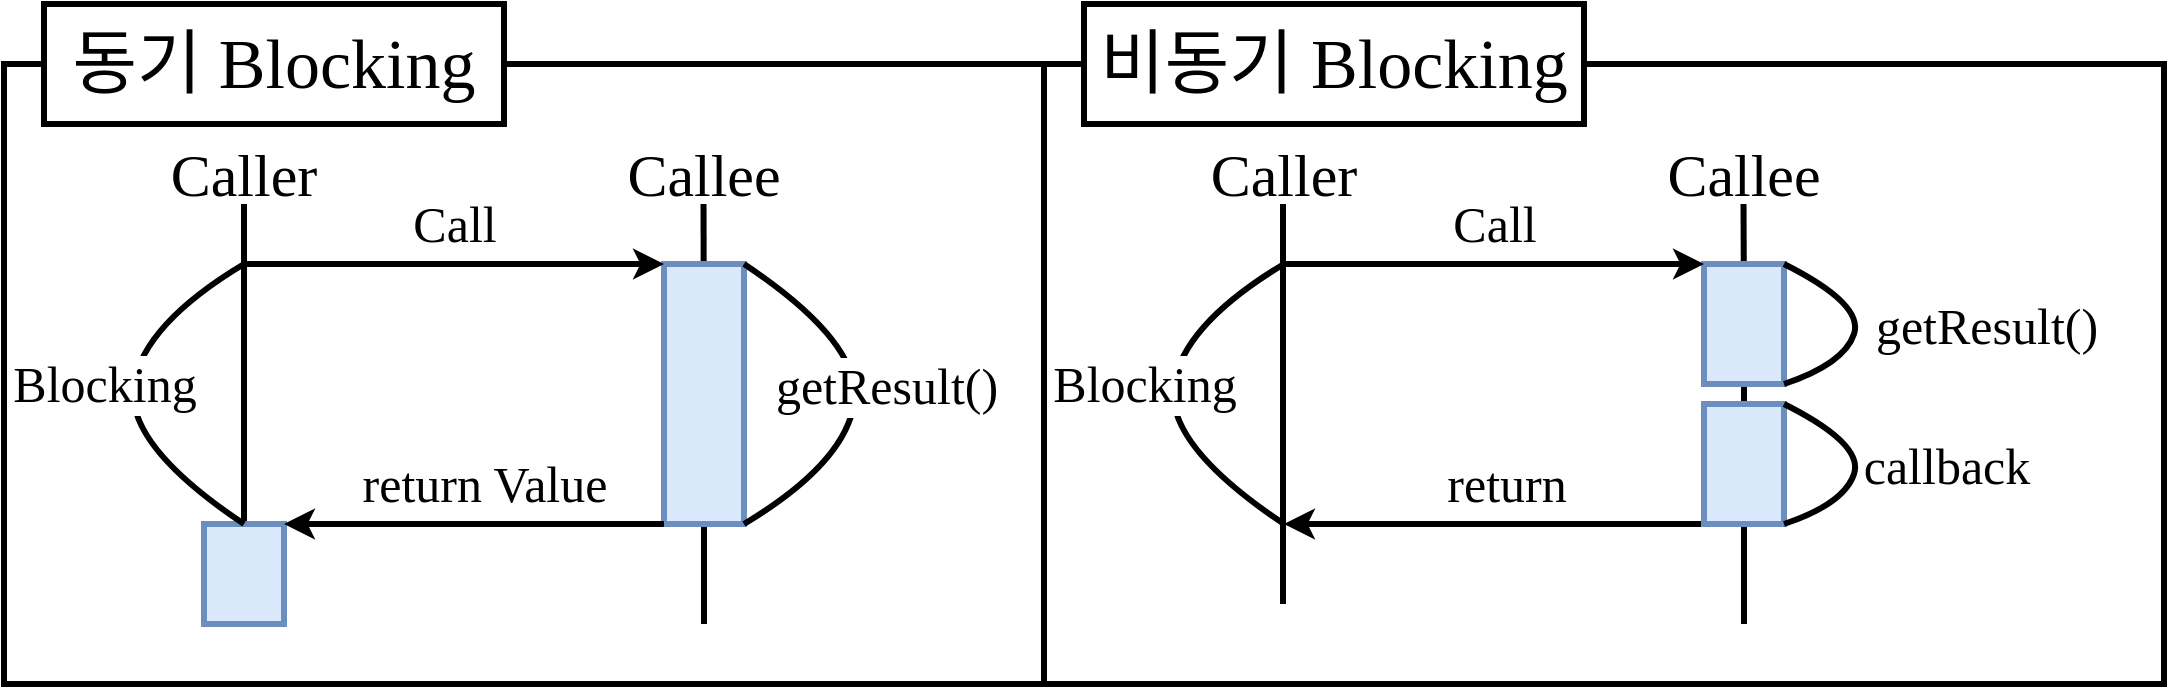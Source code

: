 <mxfile>
    <diagram id="UTf4UOF_rahKW6PNXVne" name="Page-1">
        <mxGraphModel dx="1146" dy="662" grid="1" gridSize="10" guides="1" tooltips="1" connect="1" arrows="1" fold="1" page="1" pageScale="1" pageWidth="827" pageHeight="1169" math="0" shadow="0">
            <root>
                <mxCell id="0"/>
                <mxCell id="1" parent="0"/>
                <mxCell id="22" value="" style="rounded=0;whiteSpace=wrap;html=1;strokeWidth=3;" vertex="1" parent="1">
                    <mxGeometry x="260" y="200" width="520" height="310" as="geometry"/>
                </mxCell>
                <mxCell id="3" value="" style="endArrow=none;html=1;strokeWidth=3;" edge="1" parent="1" source="13">
                    <mxGeometry width="50" height="50" relative="1" as="geometry">
                        <mxPoint x="380" y="480" as="sourcePoint"/>
                        <mxPoint x="380" y="270" as="targetPoint"/>
                    </mxGeometry>
                </mxCell>
                <mxCell id="4" value="Caller" style="text;html=1;align=center;verticalAlign=middle;whiteSpace=wrap;rounded=0;fontFamily=배달의민족 주아;fontSize=30;" vertex="1" parent="1">
                    <mxGeometry x="350" y="240" width="60" height="30" as="geometry"/>
                </mxCell>
                <mxCell id="5" value="Callee" style="text;html=1;align=center;verticalAlign=middle;whiteSpace=wrap;rounded=0;fontFamily=배달의민족 주아;fontSize=30;" vertex="1" parent="1">
                    <mxGeometry x="580" y="240" width="60" height="30" as="geometry"/>
                </mxCell>
                <mxCell id="7" value="" style="endArrow=none;html=1;strokeWidth=3;" edge="1" parent="1" source="8">
                    <mxGeometry width="50" height="50" relative="1" as="geometry">
                        <mxPoint x="610" y="480" as="sourcePoint"/>
                        <mxPoint x="609.76" y="270" as="targetPoint"/>
                    </mxGeometry>
                </mxCell>
                <mxCell id="10" value="" style="endArrow=none;html=1;strokeWidth=3;" edge="1" parent="1" target="8">
                    <mxGeometry width="50" height="50" relative="1" as="geometry">
                        <mxPoint x="610" y="480" as="sourcePoint"/>
                        <mxPoint x="609.76" y="270" as="targetPoint"/>
                    </mxGeometry>
                </mxCell>
                <mxCell id="8" value="" style="rounded=0;whiteSpace=wrap;html=1;strokeWidth=3;fillColor=#dae8fc;strokeColor=#6c8ebf;" vertex="1" parent="1">
                    <mxGeometry x="590" y="300" width="40" height="130" as="geometry"/>
                </mxCell>
                <mxCell id="11" value="" style="endArrow=classic;html=1;entryX=0;entryY=0;entryDx=0;entryDy=0;strokeWidth=3;" edge="1" parent="1" target="8">
                    <mxGeometry width="50" height="50" relative="1" as="geometry">
                        <mxPoint x="380" y="300" as="sourcePoint"/>
                        <mxPoint x="600" y="380" as="targetPoint"/>
                    </mxGeometry>
                </mxCell>
                <mxCell id="12" value="Call" style="text;html=1;align=center;verticalAlign=middle;resizable=0;points=[];autosize=1;strokeColor=none;fillColor=none;fontSize=25;fontFamily=배달의민족 주아;" vertex="1" parent="1">
                    <mxGeometry x="450" y="260" width="70" height="40" as="geometry"/>
                </mxCell>
                <mxCell id="14" value="" style="endArrow=none;html=1;strokeWidth=3;" edge="1" parent="1" target="13">
                    <mxGeometry width="50" height="50" relative="1" as="geometry">
                        <mxPoint x="380" y="480" as="sourcePoint"/>
                        <mxPoint x="380" y="270" as="targetPoint"/>
                    </mxGeometry>
                </mxCell>
                <mxCell id="13" value="" style="rounded=0;whiteSpace=wrap;html=1;strokeWidth=3;fillColor=#dae8fc;strokeColor=#6c8ebf;" vertex="1" parent="1">
                    <mxGeometry x="360" y="430" width="40" height="50" as="geometry"/>
                </mxCell>
                <mxCell id="15" value="" style="endArrow=classic;html=1;exitX=0;exitY=1;exitDx=0;exitDy=0;entryX=1;entryY=0;entryDx=0;entryDy=0;strokeWidth=3;" edge="1" parent="1" source="8" target="13">
                    <mxGeometry width="50" height="50" relative="1" as="geometry">
                        <mxPoint x="550" y="430" as="sourcePoint"/>
                        <mxPoint x="600" y="380" as="targetPoint"/>
                    </mxGeometry>
                </mxCell>
                <mxCell id="20" value="return Value" style="edgeLabel;html=1;align=center;verticalAlign=middle;resizable=0;points=[];fontFamily=배달의민족 주아;fontSize=25;" vertex="1" connectable="0" parent="15">
                    <mxGeometry x="-0.126" y="1" relative="1" as="geometry">
                        <mxPoint x="-7" y="-21" as="offset"/>
                    </mxGeometry>
                </mxCell>
                <mxCell id="16" value="" style="curved=1;endArrow=none;html=1;strokeWidth=3;endFill=0;fontFamily=배달의민족 주아;fontSize=30;" edge="1" parent="1">
                    <mxGeometry width="50" height="50" relative="1" as="geometry">
                        <mxPoint x="380" y="430" as="sourcePoint"/>
                        <mxPoint x="380" y="300" as="targetPoint"/>
                        <Array as="points">
                            <mxPoint x="320" y="390"/>
                            <mxPoint x="330" y="330"/>
                        </Array>
                    </mxGeometry>
                </mxCell>
                <mxCell id="17" value="Blocking" style="edgeLabel;html=1;align=center;verticalAlign=middle;resizable=0;points=[];fontSize=25;fontFamily=배달의민족 주아;" vertex="1" connectable="0" parent="16">
                    <mxGeometry x="0.074" y="-1" relative="1" as="geometry">
                        <mxPoint x="-16" as="offset"/>
                    </mxGeometry>
                </mxCell>
                <mxCell id="18" value="" style="curved=1;endArrow=none;html=1;strokeWidth=3;endFill=0;fontFamily=배달의민족 주아;fontSize=30;entryX=1;entryY=0;entryDx=0;entryDy=0;exitX=1;exitY=1;exitDx=0;exitDy=0;" edge="1" parent="1" source="8" target="8">
                    <mxGeometry width="50" height="50" relative="1" as="geometry">
                        <mxPoint x="740" y="440" as="sourcePoint"/>
                        <mxPoint x="740" y="310" as="targetPoint"/>
                        <Array as="points">
                            <mxPoint x="680" y="400"/>
                            <mxPoint x="690" y="340"/>
                        </Array>
                    </mxGeometry>
                </mxCell>
                <mxCell id="19" value="getResult()" style="edgeLabel;html=1;align=center;verticalAlign=middle;resizable=0;points=[];fontSize=25;fontFamily=배달의민족 주아;" vertex="1" connectable="0" parent="18">
                    <mxGeometry x="0.074" y="-1" relative="1" as="geometry">
                        <mxPoint x="12" y="4" as="offset"/>
                    </mxGeometry>
                </mxCell>
                <mxCell id="21" value="동기 Blocking" style="rounded=0;whiteSpace=wrap;html=1;fontFamily=배달의민족 주아;fontSize=35;strokeWidth=3;" vertex="1" parent="1">
                    <mxGeometry x="280" y="170" width="230" height="60" as="geometry"/>
                </mxCell>
                <mxCell id="23" value="" style="rounded=0;whiteSpace=wrap;html=1;strokeWidth=3;" vertex="1" parent="1">
                    <mxGeometry x="780" y="200" width="560" height="310" as="geometry"/>
                </mxCell>
                <mxCell id="24" value="" style="endArrow=none;html=1;strokeWidth=3;" edge="1" parent="1">
                    <mxGeometry width="50" height="50" relative="1" as="geometry">
                        <mxPoint x="899.5" y="470" as="sourcePoint"/>
                        <mxPoint x="899.5" y="270" as="targetPoint"/>
                    </mxGeometry>
                </mxCell>
                <mxCell id="25" value="Caller" style="text;html=1;align=center;verticalAlign=middle;whiteSpace=wrap;rounded=0;fontFamily=배달의민족 주아;fontSize=30;" vertex="1" parent="1">
                    <mxGeometry x="870" y="240" width="60" height="30" as="geometry"/>
                </mxCell>
                <mxCell id="26" value="Callee" style="text;html=1;align=center;verticalAlign=middle;whiteSpace=wrap;rounded=0;fontFamily=배달의민족 주아;fontSize=30;" vertex="1" parent="1">
                    <mxGeometry x="1100" y="240" width="60" height="30" as="geometry"/>
                </mxCell>
                <mxCell id="27" value="" style="endArrow=none;html=1;strokeWidth=3;" edge="1" parent="1" source="29">
                    <mxGeometry width="50" height="50" relative="1" as="geometry">
                        <mxPoint x="1130" y="480" as="sourcePoint"/>
                        <mxPoint x="1129.76" y="270" as="targetPoint"/>
                    </mxGeometry>
                </mxCell>
                <mxCell id="28" value="" style="endArrow=none;html=1;strokeWidth=3;" edge="1" parent="1" target="29" source="41">
                    <mxGeometry width="50" height="50" relative="1" as="geometry">
                        <mxPoint x="1130" y="480" as="sourcePoint"/>
                        <mxPoint x="1129.76" y="270" as="targetPoint"/>
                    </mxGeometry>
                </mxCell>
                <mxCell id="29" value="" style="rounded=0;whiteSpace=wrap;html=1;strokeWidth=3;fillColor=#dae8fc;strokeColor=#6c8ebf;" vertex="1" parent="1">
                    <mxGeometry x="1110" y="300" width="40" height="60" as="geometry"/>
                </mxCell>
                <mxCell id="30" value="" style="endArrow=classic;html=1;entryX=0;entryY=0;entryDx=0;entryDy=0;strokeWidth=3;" edge="1" parent="1" target="29">
                    <mxGeometry width="50" height="50" relative="1" as="geometry">
                        <mxPoint x="900" y="300" as="sourcePoint"/>
                        <mxPoint x="1120" y="380" as="targetPoint"/>
                    </mxGeometry>
                </mxCell>
                <mxCell id="31" value="Call" style="text;html=1;align=center;verticalAlign=middle;resizable=0;points=[];autosize=1;strokeColor=none;fillColor=none;fontSize=25;fontFamily=배달의민족 주아;" vertex="1" parent="1">
                    <mxGeometry x="970" y="260" width="70" height="40" as="geometry"/>
                </mxCell>
                <mxCell id="32" value="" style="endArrow=none;html=1;strokeWidth=3;" edge="1" parent="1">
                    <mxGeometry width="50" height="50" relative="1" as="geometry">
                        <mxPoint x="900" y="480" as="sourcePoint"/>
                        <mxPoint x="900" y="480" as="targetPoint"/>
                    </mxGeometry>
                </mxCell>
                <mxCell id="34" value="" style="endArrow=classic;html=1;exitX=0;exitY=1;exitDx=0;exitDy=0;strokeWidth=3;" edge="1" parent="1">
                    <mxGeometry width="50" height="50" relative="1" as="geometry">
                        <mxPoint x="1110" y="430" as="sourcePoint"/>
                        <mxPoint x="900" y="430" as="targetPoint"/>
                    </mxGeometry>
                </mxCell>
                <mxCell id="35" value="return" style="edgeLabel;html=1;align=center;verticalAlign=middle;resizable=0;points=[];fontFamily=배달의민족 주아;fontSize=25;" vertex="1" connectable="0" parent="34">
                    <mxGeometry x="-0.126" y="1" relative="1" as="geometry">
                        <mxPoint x="-7" y="-21" as="offset"/>
                    </mxGeometry>
                </mxCell>
                <mxCell id="36" value="" style="curved=1;endArrow=none;html=1;strokeWidth=3;endFill=0;fontFamily=배달의민족 주아;fontSize=30;" edge="1" parent="1">
                    <mxGeometry width="50" height="50" relative="1" as="geometry">
                        <mxPoint x="900" y="430" as="sourcePoint"/>
                        <mxPoint x="900" y="300" as="targetPoint"/>
                        <Array as="points">
                            <mxPoint x="840" y="390"/>
                            <mxPoint x="850" y="330"/>
                        </Array>
                    </mxGeometry>
                </mxCell>
                <mxCell id="37" value="Blocking" style="edgeLabel;html=1;align=center;verticalAlign=middle;resizable=0;points=[];fontSize=25;fontFamily=배달의민족 주아;" vertex="1" connectable="0" parent="36">
                    <mxGeometry x="0.074" y="-1" relative="1" as="geometry">
                        <mxPoint x="-16" as="offset"/>
                    </mxGeometry>
                </mxCell>
                <mxCell id="38" value="" style="curved=1;endArrow=none;html=1;strokeWidth=3;endFill=0;fontFamily=배달의민족 주아;fontSize=30;entryX=1;entryY=0;entryDx=0;entryDy=0;exitX=1;exitY=1;exitDx=0;exitDy=0;" edge="1" parent="1">
                    <mxGeometry width="50" height="50" relative="1" as="geometry">
                        <mxPoint x="1150" y="360" as="sourcePoint"/>
                        <mxPoint x="1150" y="300" as="targetPoint"/>
                        <Array as="points">
                            <mxPoint x="1180" y="350"/>
                            <mxPoint x="1190" y="320"/>
                        </Array>
                    </mxGeometry>
                </mxCell>
                <mxCell id="39" value="getResult()" style="edgeLabel;html=1;align=center;verticalAlign=middle;resizable=0;points=[];fontSize=25;fontFamily=배달의민족 주아;" vertex="1" connectable="0" parent="38">
                    <mxGeometry x="0.074" y="-1" relative="1" as="geometry">
                        <mxPoint x="61" y="5" as="offset"/>
                    </mxGeometry>
                </mxCell>
                <mxCell id="40" value="비동기 Blocking" style="rounded=0;whiteSpace=wrap;html=1;fontFamily=배달의민족 주아;fontSize=35;strokeWidth=3;" vertex="1" parent="1">
                    <mxGeometry x="800" y="170" width="250" height="60" as="geometry"/>
                </mxCell>
                <mxCell id="42" value="" style="endArrow=none;html=1;strokeWidth=3;" edge="1" parent="1" target="41">
                    <mxGeometry width="50" height="50" relative="1" as="geometry">
                        <mxPoint x="1130" y="480" as="sourcePoint"/>
                        <mxPoint x="1130" y="360" as="targetPoint"/>
                    </mxGeometry>
                </mxCell>
                <mxCell id="41" value="" style="rounded=0;whiteSpace=wrap;html=1;strokeWidth=3;fillColor=#dae8fc;strokeColor=#6c8ebf;" vertex="1" parent="1">
                    <mxGeometry x="1110" y="370" width="40" height="60" as="geometry"/>
                </mxCell>
                <mxCell id="43" value="" style="curved=1;endArrow=none;html=1;strokeWidth=3;endFill=0;fontFamily=배달의민족 주아;fontSize=30;entryX=1;entryY=0;entryDx=0;entryDy=0;exitX=1;exitY=1;exitDx=0;exitDy=0;" edge="1" parent="1">
                    <mxGeometry width="50" height="50" relative="1" as="geometry">
                        <mxPoint x="1150" y="430" as="sourcePoint"/>
                        <mxPoint x="1150" y="370" as="targetPoint"/>
                        <Array as="points">
                            <mxPoint x="1180" y="420"/>
                            <mxPoint x="1190" y="390"/>
                        </Array>
                    </mxGeometry>
                </mxCell>
                <mxCell id="44" value="callback" style="edgeLabel;html=1;align=center;verticalAlign=middle;resizable=0;points=[];fontSize=25;fontFamily=배달의민족 주아;" vertex="1" connectable="0" parent="43">
                    <mxGeometry x="0.074" y="-1" relative="1" as="geometry">
                        <mxPoint x="41" y="5" as="offset"/>
                    </mxGeometry>
                </mxCell>
            </root>
        </mxGraphModel>
    </diagram>
</mxfile>